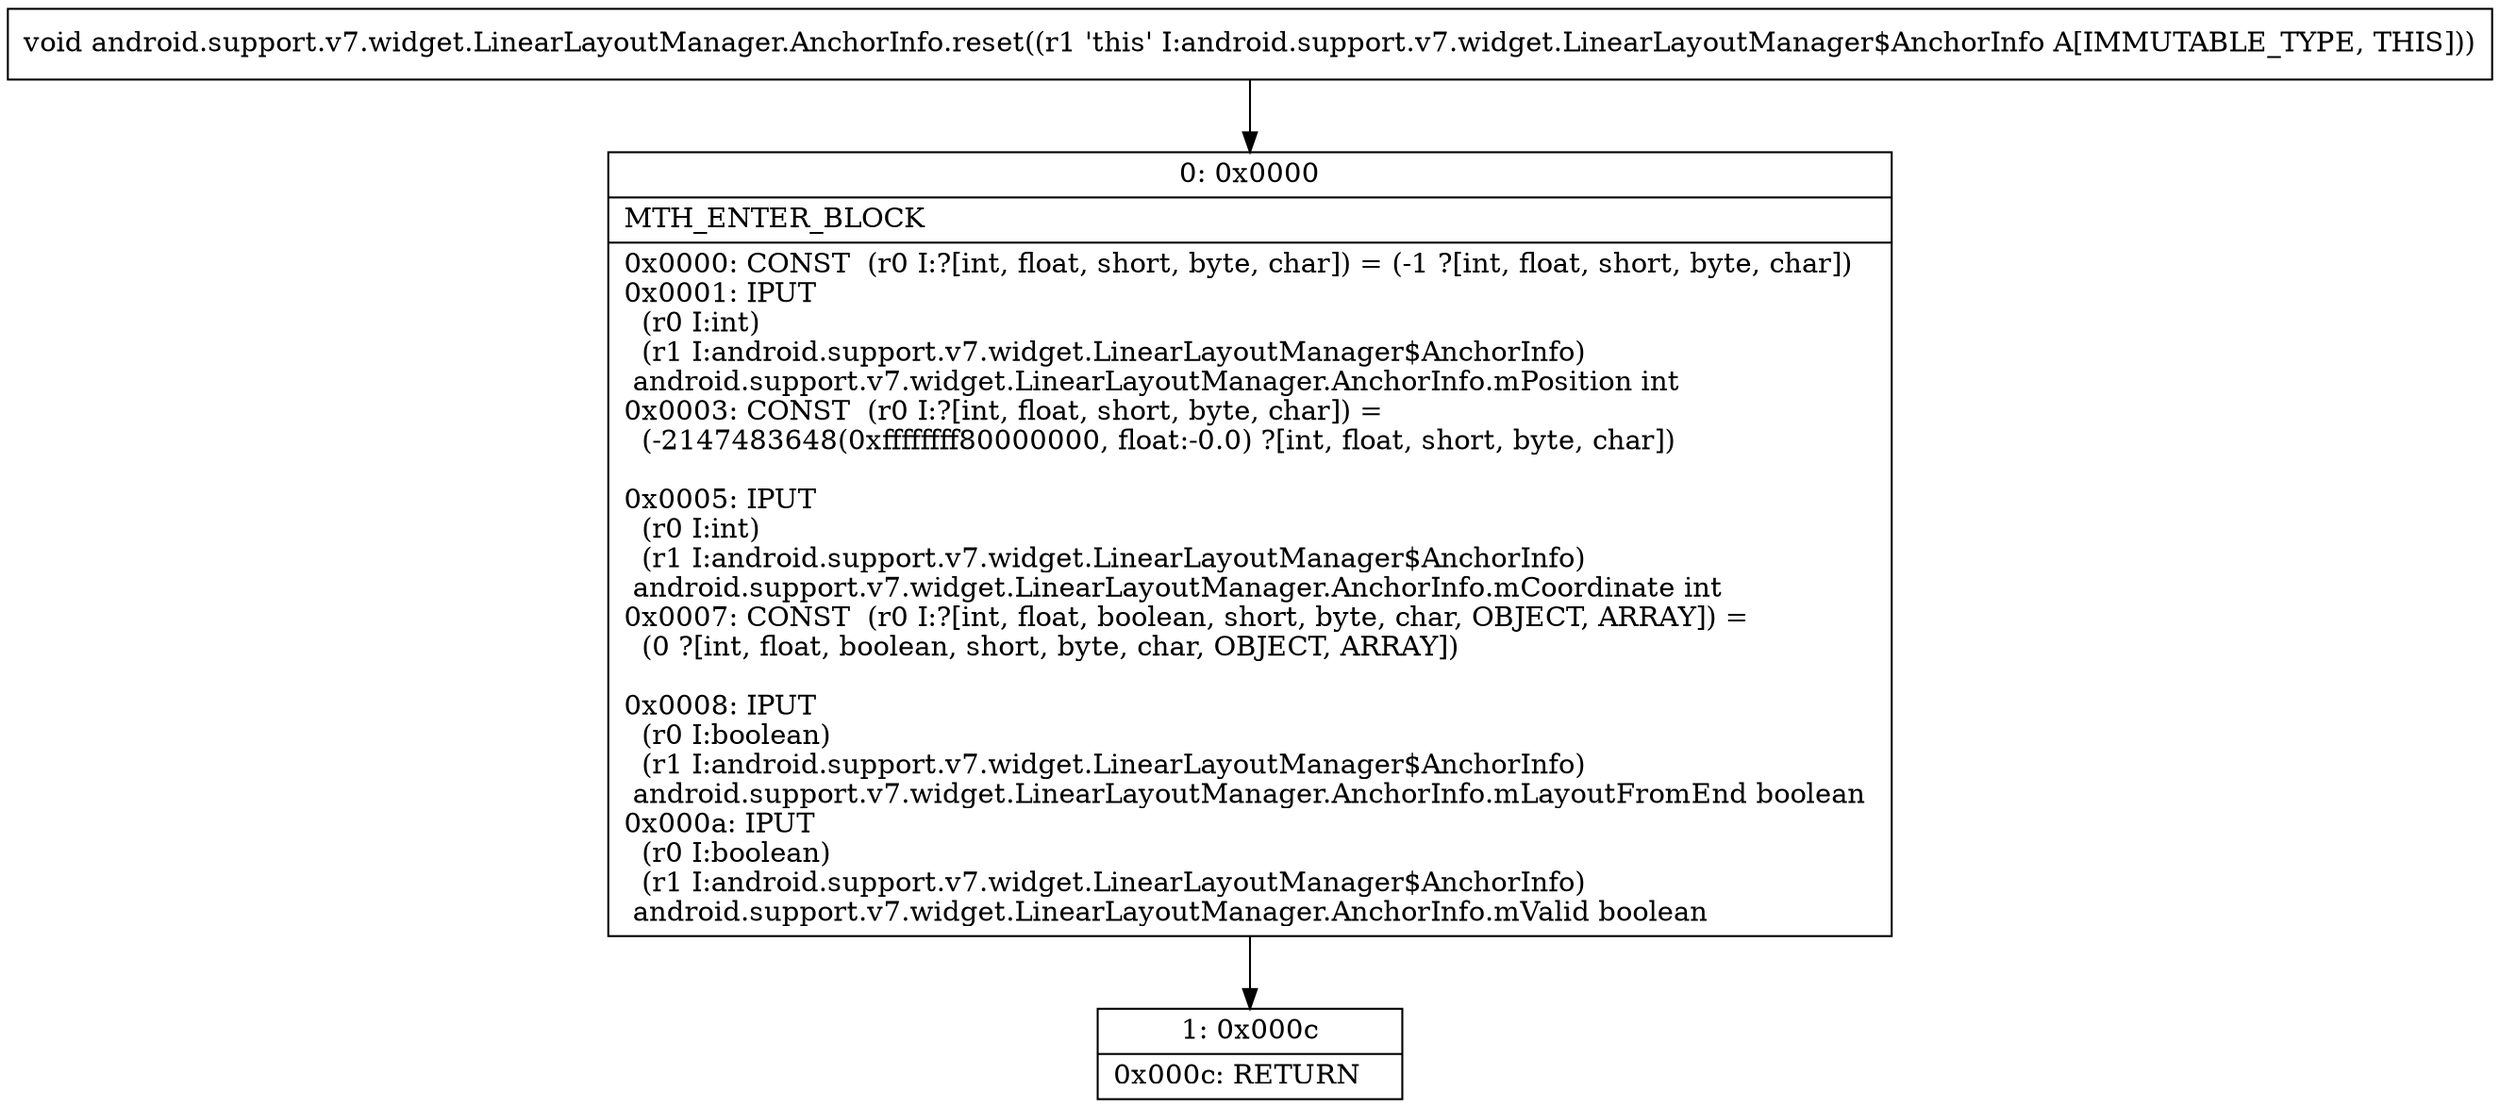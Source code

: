 digraph "CFG forandroid.support.v7.widget.LinearLayoutManager.AnchorInfo.reset()V" {
Node_0 [shape=record,label="{0\:\ 0x0000|MTH_ENTER_BLOCK\l|0x0000: CONST  (r0 I:?[int, float, short, byte, char]) = (\-1 ?[int, float, short, byte, char]) \l0x0001: IPUT  \l  (r0 I:int)\l  (r1 I:android.support.v7.widget.LinearLayoutManager$AnchorInfo)\l android.support.v7.widget.LinearLayoutManager.AnchorInfo.mPosition int \l0x0003: CONST  (r0 I:?[int, float, short, byte, char]) = \l  (\-2147483648(0xffffffff80000000, float:\-0.0) ?[int, float, short, byte, char])\l \l0x0005: IPUT  \l  (r0 I:int)\l  (r1 I:android.support.v7.widget.LinearLayoutManager$AnchorInfo)\l android.support.v7.widget.LinearLayoutManager.AnchorInfo.mCoordinate int \l0x0007: CONST  (r0 I:?[int, float, boolean, short, byte, char, OBJECT, ARRAY]) = \l  (0 ?[int, float, boolean, short, byte, char, OBJECT, ARRAY])\l \l0x0008: IPUT  \l  (r0 I:boolean)\l  (r1 I:android.support.v7.widget.LinearLayoutManager$AnchorInfo)\l android.support.v7.widget.LinearLayoutManager.AnchorInfo.mLayoutFromEnd boolean \l0x000a: IPUT  \l  (r0 I:boolean)\l  (r1 I:android.support.v7.widget.LinearLayoutManager$AnchorInfo)\l android.support.v7.widget.LinearLayoutManager.AnchorInfo.mValid boolean \l}"];
Node_1 [shape=record,label="{1\:\ 0x000c|0x000c: RETURN   \l}"];
MethodNode[shape=record,label="{void android.support.v7.widget.LinearLayoutManager.AnchorInfo.reset((r1 'this' I:android.support.v7.widget.LinearLayoutManager$AnchorInfo A[IMMUTABLE_TYPE, THIS])) }"];
MethodNode -> Node_0;
Node_0 -> Node_1;
}

